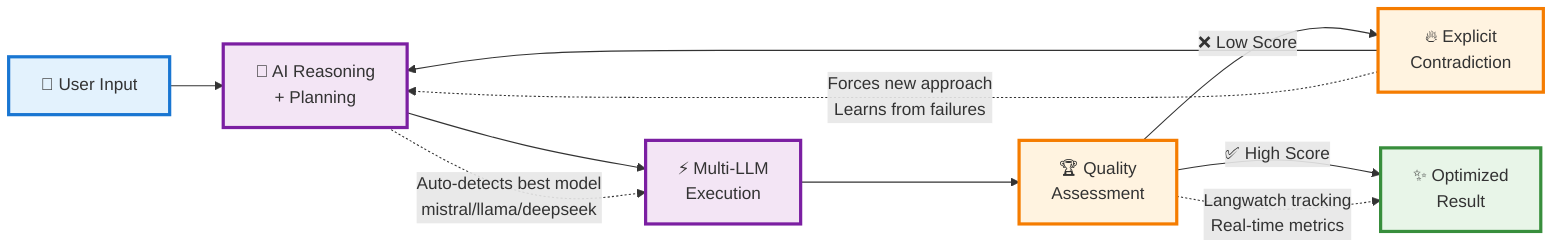 graph LR
    %% MCP_GRAPH - Simplified for Pitch Deck
    
    %% Styling
    classDef input fill:#e3f2fd,stroke:#1976d2,stroke-width:3px
    classDef process fill:#f3e5f5,stroke:#7b1fa2,stroke-width:3px
    classDef output fill:#e8f5e8,stroke:#388e3c,stroke-width:3px
    classDef intelligence fill:#fff3e0,stroke:#f57c00,stroke-width:3px
    
    %% Main Flow
    INPUT[📝 User Input]:::input
    REASONING[🧠 AI Reasoning<br/>+ Planning]:::process
    EXECUTION[⚡ Multi-LLM<br/>Execution]:::process
    EVALUATION[🏆 Quality<br/>Assessment]:::intelligence
    CONTRADICTION[🔥 Explicit<br/>Contradiction]:::intelligence
    OUTPUT[✨ Optimized<br/>Result]:::output
    
    %% Flow
    INPUT --> REASONING
    REASONING --> EXECUTION
    EXECUTION --> EVALUATION
    EVALUATION -->|❌ Low Score| CONTRADICTION
    CONTRADICTION --> REASONING
    EVALUATION -->|✅ High Score| OUTPUT
    
    %% Labels
    REASONING -.->|"Auto-detects best model<br/>mistral/llama/deepseek"| EXECUTION
    EVALUATION -.->|"Langwatch tracking<br/>Real-time metrics"| OUTPUT
    CONTRADICTION -.->|"Forces new approach<br/>Learns from failures"| REASONING